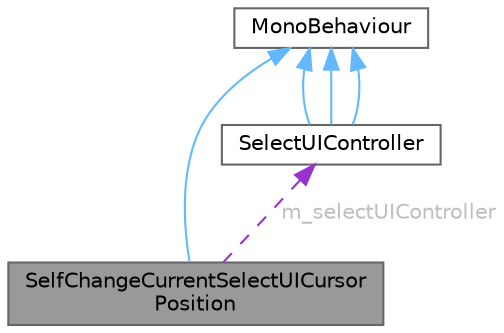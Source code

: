 digraph "SelfChangeCurrentSelectUICursorPosition"
{
 // LATEX_PDF_SIZE
  bgcolor="transparent";
  edge [fontname=Helvetica,fontsize=10,labelfontname=Helvetica,labelfontsize=10];
  node [fontname=Helvetica,fontsize=10,shape=box,height=0.2,width=0.4];
  Node1 [id="Node000001",label="SelfChangeCurrentSelectUICursor\lPosition",height=0.2,width=0.4,color="gray40", fillcolor="grey60", style="filled", fontcolor="black",tooltip=" "];
  Node2 -> Node1 [id="edge6_Node000001_Node000002",dir="back",color="steelblue1",style="solid",tooltip=" "];
  Node2 [id="Node000002",label="MonoBehaviour",height=0.2,width=0.4,color="gray40", fillcolor="white", style="filled",tooltip=" "];
  Node3 -> Node1 [id="edge7_Node000001_Node000003",dir="back",color="darkorchid3",style="dashed",tooltip=" ",label=" m_selectUIController",fontcolor="grey" ];
  Node3 [id="Node000003",label="SelectUIController",height=0.2,width=0.4,color="gray40", fillcolor="white", style="filled",URL="$class_select_u_i_controller.html",tooltip=" "];
  Node2 -> Node3 [id="edge8_Node000003_Node000002",dir="back",color="steelblue1",style="solid",tooltip=" "];
  Node2 -> Node3 [id="edge9_Node000003_Node000002",dir="back",color="steelblue1",style="solid",tooltip=" "];
  Node2 -> Node3 [id="edge10_Node000003_Node000002",dir="back",color="steelblue1",style="solid",tooltip=" "];
}
